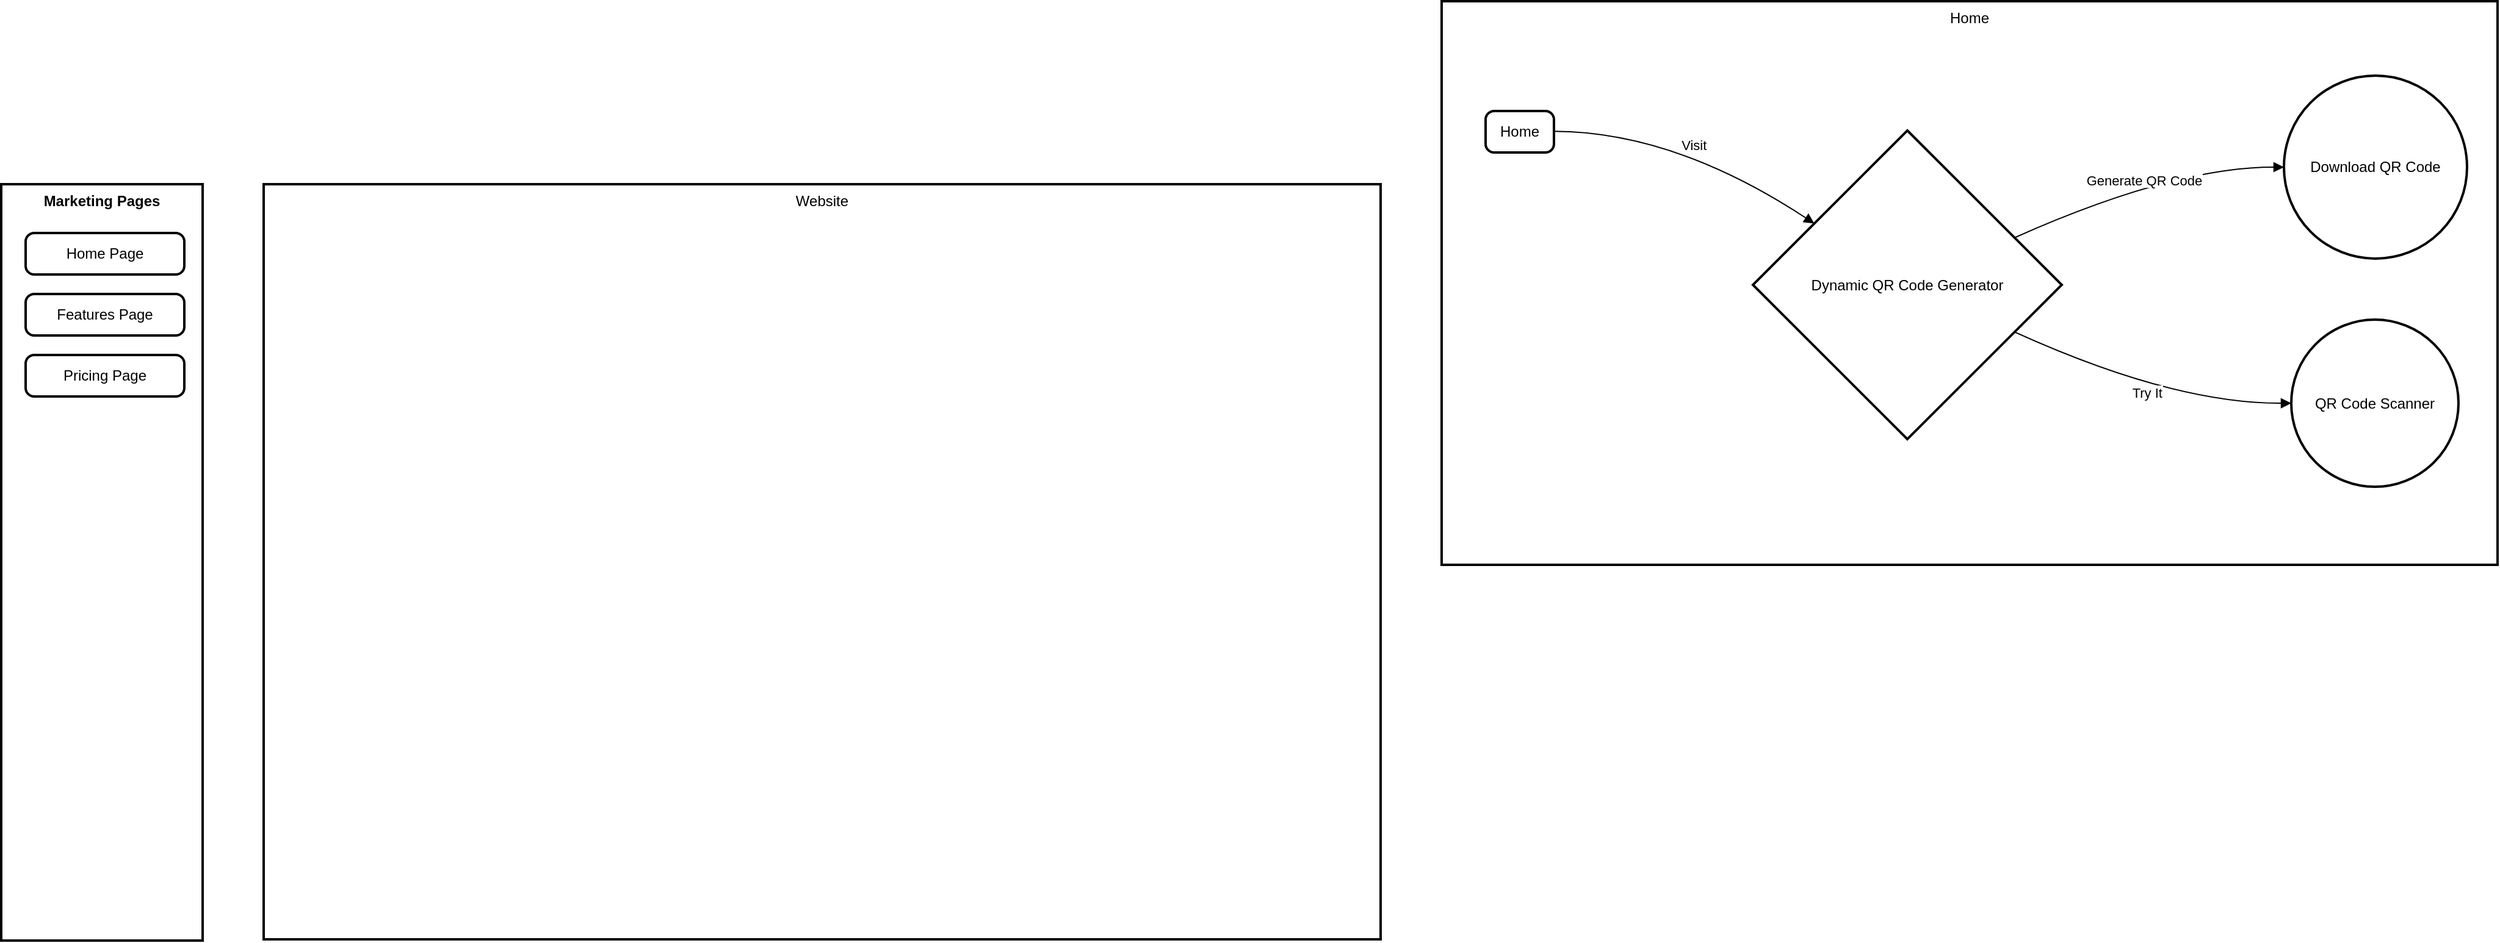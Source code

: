 <mxfile version="24.7.12">
  <diagram name="Page-1" id="xm0qqevYfB8CA88mfpXX">
    <mxGraphModel dx="2504" dy="881" grid="1" gridSize="10" guides="1" tooltips="1" connect="1" arrows="1" fold="1" page="1" pageScale="1" pageWidth="827" pageHeight="1169" math="0" shadow="0">
      <root>
        <mxCell id="0" />
        <mxCell id="1" parent="0" />
        <mxCell id="2" value="Marketing Pages" style="whiteSpace=wrap;strokeWidth=2;verticalAlign=top;fontStyle=1" parent="1" vertex="1">
          <mxGeometry y="240" width="165" height="620" as="geometry" />
        </mxCell>
        <mxCell id="3" value="Home Page" style="rounded=1;absoluteArcSize=1;arcSize=14;whiteSpace=wrap;strokeWidth=2;" parent="1" vertex="1">
          <mxGeometry x="20" y="280" width="130" height="34" as="geometry" />
        </mxCell>
        <mxCell id="4" value="Features Page" style="rounded=1;absoluteArcSize=1;arcSize=14;whiteSpace=wrap;strokeWidth=2;" parent="1" vertex="1">
          <mxGeometry x="20" y="330" width="130" height="34" as="geometry" />
        </mxCell>
        <mxCell id="5" value="Pricing Page" style="rounded=1;absoluteArcSize=1;arcSize=14;whiteSpace=wrap;strokeWidth=2;" parent="1" vertex="1">
          <mxGeometry x="20" y="380" width="130" height="34" as="geometry" />
        </mxCell>
        <mxCell id="6" value="Website" style="whiteSpace=wrap;strokeWidth=2;verticalAlign=top;" parent="1" vertex="1">
          <mxGeometry x="215" y="240" width="915" height="619" as="geometry" />
        </mxCell>
        <mxCell id="7" value="Home" style="whiteSpace=wrap;strokeWidth=2;verticalAlign=top;" parent="1" vertex="1">
          <mxGeometry x="1180" y="90" width="865" height="462" as="geometry" />
        </mxCell>
        <mxCell id="14" value="Dynamic QR Code Generator" style="rhombus;strokeWidth=2;whiteSpace=wrap;" parent="1" vertex="1">
          <mxGeometry x="1435" y="196" width="253" height="253" as="geometry" />
        </mxCell>
        <mxCell id="15" value="Home" style="rounded=1;absoluteArcSize=1;arcSize=14;whiteSpace=wrap;strokeWidth=2;" parent="1" vertex="1">
          <mxGeometry x="1216" y="180" width="56" height="34" as="geometry" />
        </mxCell>
        <mxCell id="16" value="Download QR Code" style="ellipse;aspect=fixed;strokeWidth=2;whiteSpace=wrap;" parent="1" vertex="1">
          <mxGeometry x="1870" y="151" width="150" height="150" as="geometry" />
        </mxCell>
        <mxCell id="17" value="QR Code Scanner" style="ellipse;aspect=fixed;strokeWidth=2;whiteSpace=wrap;" parent="1" vertex="1">
          <mxGeometry x="1876" y="351" width="137" height="137" as="geometry" />
        </mxCell>
        <mxCell id="18" value="Visit" style="curved=1;startArrow=none;endArrow=block;exitX=1;exitY=0.49;entryX=0;entryY=0.17;" parent="1" source="15" target="14" edge="1">
          <mxGeometry relative="1" as="geometry">
            <Array as="points">
              <mxPoint x="1371" y="197" />
            </Array>
          </mxGeometry>
        </mxCell>
        <mxCell id="19" value="Generate QR Code" style="curved=1;startArrow=none;endArrow=block;exitX=1;exitY=0.28;entryX=0;entryY=0.5;" parent="1" source="14" target="16" edge="1">
          <mxGeometry relative="1" as="geometry">
            <Array as="points">
              <mxPoint x="1779" y="226" />
            </Array>
          </mxGeometry>
        </mxCell>
        <mxCell id="20" value="Try It" style="curved=1;startArrow=none;endArrow=block;exitX=1;exitY=0.72;entryX=0;entryY=0.5;" parent="1" source="14" target="17" edge="1">
          <mxGeometry relative="1" as="geometry">
            <Array as="points">
              <mxPoint x="1779" y="420" />
            </Array>
          </mxGeometry>
        </mxCell>
      </root>
    </mxGraphModel>
  </diagram>
</mxfile>
